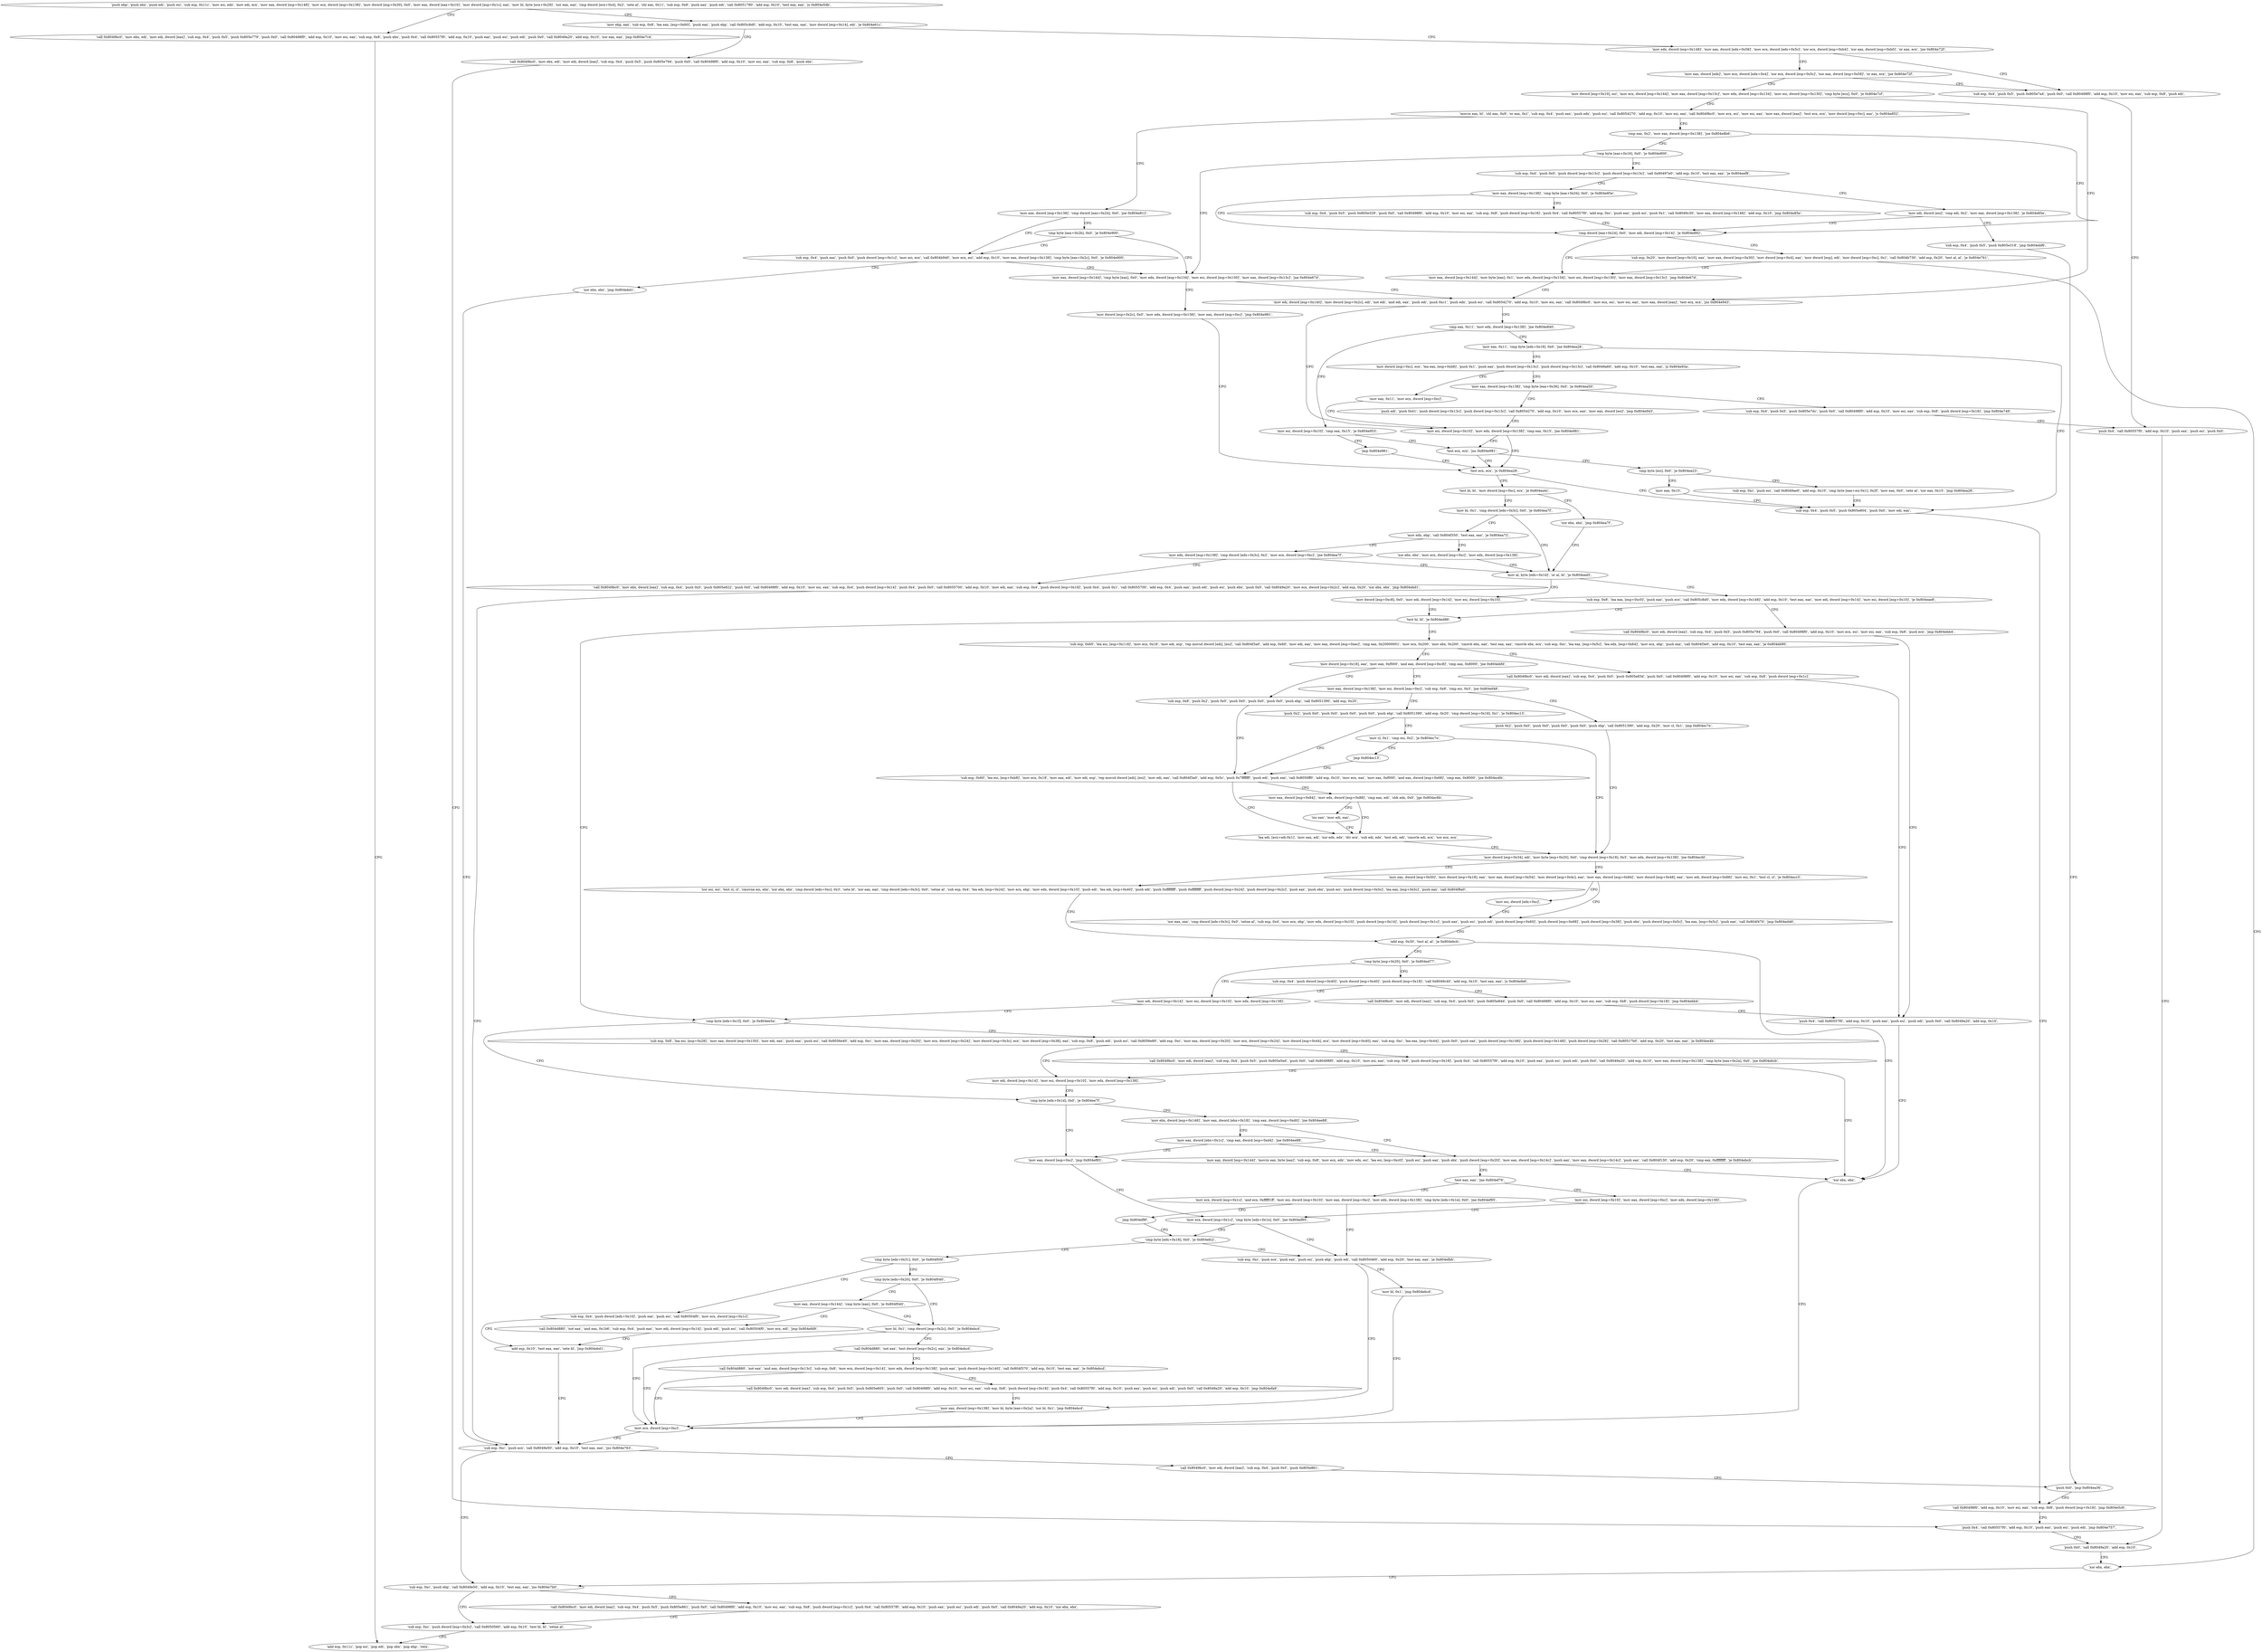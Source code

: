 digraph "func" {
"134538560" [label = "'push ebp', 'push ebx', 'push edi', 'push esi', 'sub esp, 0x11c', 'mov esi, edx', 'mov edi, ecx', 'mov eax, dword [esp+0x148]', 'mov ecx, dword [esp+0x138]', 'mov dword [esp+0x30], 0x0', 'mov eax, dword [eax+0x10]', 'mov dword [esp+0x1c], eax', 'mov bl, byte [ecx+0x29]', 'xor eax, eax', 'cmp dword [ecx+0x4], 0x2', 'sete al', 'shl eax, 0x11', 'sub esp, 0x8', 'push eax', 'push edi', 'call 0x8051780', 'add esp, 0x10', 'test eax, eax', 'js 0x804e5db', " ]
"134538715" [label = "'call 0x8049bc0', 'mov ebx, edi', 'mov edi, dword [eax]', 'sub esp, 0x4', 'push 0x5', 'push 0x805e779', 'push 0x0', 'call 0x80498f0', 'add esp, 0x10', 'mov esi, eax', 'sub esp, 0x8', 'push ebx', 'push 0x4', 'call 0x80557f0', 'add esp, 0x10', 'push eax', 'push esi', 'push edi', 'push 0x0', 'call 0x8049a20', 'add esp, 0x10', 'xor eax, eax', 'jmp 0x804e7c4', " ]
"134538635" [label = "'mov ebp, eax', 'sub esp, 0x8', 'lea eax, [esp+0x60]', 'push eax', 'push ebp', 'call 0x805c8d0', 'add esp, 0x10', 'test eax, eax', 'mov dword [esp+0x14], edi', 'je 0x804e61c', " ]
"134539204" [label = "'add esp, 0x11c', 'pop esi', 'pop edi', 'pop ebx', 'pop ebp', 'retn', " ]
"134538780" [label = "'mov edx, dword [esp+0x148]', 'mov eax, dword [edx+0x58]', 'mov ecx, dword [edx+0x5c]', 'xor ecx, dword [esp+0xb4]', 'xor eax, dword [esp+0xb0]', 'or eax, ecx', 'jne 0x804e72f', " ]
"134538662" [label = "'call 0x8049bc0', 'mov ebx, edi', 'mov edi, dword [eax]', 'sub esp, 0x4', 'push 0x5', 'push 0x805e794', 'push 0x0', 'call 0x80498f0', 'add esp, 0x10', 'mov esi, eax', 'sub esp, 0x8', 'push ebx', " ]
"134539055" [label = "'sub esp, 0x4', 'push 0x5', 'push 0x805e7a4', 'push 0x0', 'call 0x80498f0', 'add esp, 0x10', 'mov esi, eax', 'sub esp, 0x8', 'push edi', " ]
"134538815" [label = "'mov eax, dword [edx]', 'mov ecx, dword [edx+0x4]', 'xor ecx, dword [esp+0x5c]', 'xor eax, dword [esp+0x58]', 'or eax, ecx', 'jne 0x804e72f', " ]
"134538697" [label = "'push 0x4', 'call 0x80557f0', 'add esp, 0x10', 'push eax', 'push esi', 'push edi', 'jmp 0x804e757', " ]
"134539081" [label = "'push 0x4', 'call 0x80557f0', 'add esp, 0x10', 'push eax', 'push esi', 'push 0x0', " ]
"134538836" [label = "'mov dword [esp+0x10], esi', 'mov ecx, dword [esp+0x144]', 'mov eax, dword [esp+0x13c]', 'mov edx, dword [esp+0x134]', 'mov esi, dword [esp+0x130]', 'cmp byte [ecx], 0x0', 'je 0x804e7cf', " ]
"134539095" [label = "'push 0x0', 'call 0x8049a20', 'add esp, 0x10', " ]
"134539105" [label = "'xor ebx, ebx', " ]
"134539184" [label = "'sub esp, 0xc', 'push dword [esp+0x3c]', 'call 0x8050560', 'add esp, 0x10', 'test bl, bl', 'setne al', " ]
"134539123" [label = "'call 0x8049bc0', 'mov edi, dword [eax]', 'sub esp, 0x4', 'push 0x5', 'push 0x805e861', 'push 0x0', 'call 0x80498f0', 'add esp, 0x10', 'mov esi, eax', 'sub esp, 0x8', 'push dword [esp+0x1c]', 'push 0x4', 'call 0x80557f0', 'add esp, 0x10', 'push eax', 'push esi', 'push edi', 'push 0x0', 'call 0x8049a20', 'add esp, 0x10', 'xor ebx, ebx', " ]
"134539215" [label = "'movzx eax, bl', 'shl eax, 0x9', 'or eax, 0x1', 'sub esp, 0x4', 'push eax', 'push edx', 'push esi', 'call 0x8054270', 'add esp, 0x10', 'mov esi, eax', 'call 0x8049bc0', 'mov ecx, esi', 'mov esi, eax', 'mov eax, dword [eax]', 'test ecx, ecx', 'mov dword [esp+0xc], eax', 'js 0x804e852', " ]
"134538877" [label = "'mov edi, dword [esp+0x140]', 'mov dword [esp+0x2c], edi', 'not edi', 'and edi, eax', 'push edi', 'push 0xc1', 'push edx', 'push esi', 'call 0x8054270', 'add esp, 0x10', 'mov esi, eax', 'call 0x8049bc0', 'mov ecx, esi', 'mov esi, eax', 'mov eax, dword [eax]', 'test ecx, ecx', 'jns 0x804e943', " ]
"134539346" [label = "'cmp eax, 0x2', 'mov eax, dword [esp+0x138]', 'jne 0x804e8b6', " ]
"134539259" [label = "'mov eax, dword [esp+0x138]', 'cmp dword [eax+0x24], 0x0', 'jne 0x804e812', " ]
"134539587" [label = "'mov esi, dword [esp+0x10]', 'mov edx, dword [esp+0x138]', 'cmp eax, 0x15', 'jne 0x804e981', " ]
"134538929" [label = "'cmp eax, 0x11', 'mov edx, dword [esp+0x138]', 'jne 0x804e840', " ]
"134539446" [label = "'cmp byte [eax+0x16], 0x0', 'je 0x804e900', " ]
"134539358" [label = "'cmp dword [eax+0x24], 0x0', 'mov edi, dword [esp+0x14]', 'je 0x804e892', " ]
"134539282" [label = "'sub esp, 0x4', 'push eax', 'push 0x0', 'push dword [esp+0x1c]', 'mov esi, ecx', 'call 0x804b940', 'mov ecx, esi', 'add esp, 0x10', 'mov eax, dword [esp+0x138]', 'cmp byte [eax+0x2c], 0x0', 'je 0x804e900', " ]
"134539272" [label = "'cmp byte [eax+0x2b], 0x0', 'je 0x804e900', " ]
"134539649" [label = "'test ecx, ecx', 'js 0x804ea28', " ]
"134539603" [label = "'test ecx, ecx', 'jns 0x804e981', " ]
"134539328" [label = "'mov esi, dword [esp+0x10]', 'cmp eax, 0x15', 'je 0x804e953', " ]
"134538945" [label = "'mov eax, 0x11', 'cmp byte [edx+0x18], 0x0', 'jne 0x804ea28', " ]
"134539520" [label = "'mov eax, dword [esp+0x144]', 'cmp byte [eax], 0x0', 'mov edx, dword [esp+0x134]', 'mov esi, dword [esp+0x130]', 'mov eax, dword [esp+0x13c]', 'jne 0x804e67d', " ]
"134539452" [label = "'sub esp, 0x4', 'push 0x0', 'push dword [esp+0x13c]', 'push dword [esp+0x13c]', 'call 0x80497e0', 'add esp, 0x10', 'test eax, eax', 'je 0x804eef8', " ]
"134539410" [label = "'mov eax, dword [esp+0x144]', 'mov byte [eax], 0x1', 'mov edx, dword [esp+0x134]', 'mov esi, dword [esp+0x130]', 'mov eax, dword [esp+0x13c]', 'jmp 0x804e67d', " ]
"134539368" [label = "'sub esp, 0x20', 'mov dword [esp+0x10], eax', 'mov eax, dword [esp+0x30]', 'mov dword [esp+0x4], eax', 'mov dword [esp], edi', 'mov dword [esp+0xc], 0x1', 'call 0x804b730', 'add esp, 0x20', 'test al, al', 'je 0x804e761', " ]
"134539321" [label = "'xor ebx, ebx', 'jmp 0x804ebd1', " ]
"134539816" [label = "'sub esp, 0x4', 'push 0x5', 'push 0x805e804', 'push 0x0', 'mov edi, eax', " ]
"134539657" [label = "'test bl, bl', 'mov dword [esp+0xc], ecx', 'je 0x804ea4c', " ]
"134539607" [label = "'cmp byte [esi], 0x0', 'je 0x804ea23', " ]
"134539341" [label = "'jmp 0x804e981', " ]
"134538960" [label = "'mov dword [esp+0xc], ecx', 'lea eax, [esp+0xb8]', 'push 0x1', 'push eax', 'push dword [esp+0x13c]', 'push dword [esp+0x13c]', 'call 0x8049a60', 'add esp, 0x10', 'test eax, eax', 'js 0x804e93a', " ]
"134539557" [label = "'mov dword [esp+0x2c], 0x0', 'mov edx, dword [esp+0x138]', 'mov eax, dword [esp+0xc]', 'jmp 0x804e981', " ]
"134541048" [label = "'mov eax, dword [esp+0x138]', 'cmp byte [eax+0x34], 0x0', 'je 0x804e85e', " ]
"134539487" [label = "'mov edi, dword [esi]', 'cmp edi, 0x2', 'mov eax, dword [esp+0x138]', 'je 0x804e85e', " ]
"134540241" [label = "'sub esp, 0xc', 'push ecx', 'call 0x8049e50', 'add esp, 0x10', 'test eax, eax', 'jns 0x804e763', " ]
"134539830" [label = "'call 0x80498f0', 'add esp, 0x10', 'mov esi, eax', 'sub esp, 0x8', 'push dword [esp+0x18]', 'jmp 0x804e5c9', " ]
"134539852" [label = "'xor ebx, ebx', 'jmp 0x804ea7f', " ]
"134539669" [label = "'mov bl, 0x1', 'cmp dword [edx+0x3c], 0x0', 'je 0x804ea7f', " ]
"134539811" [label = "'mov eax, 0x15', " ]
"134539616" [label = "'sub esp, 0xc', 'push esi', 'call 0x8049ae0', 'add esp, 0x10', 'cmp byte [eax+esi-0x1], 0x2f', 'mov eax, 0x0', 'sete al', 'xor eax, 0x15', 'jmp 0x804ea28', " ]
"134539578" [label = "'mov eax, 0x11', 'mov ecx, dword [esp+0xc]', " ]
"134539004" [label = "'mov eax, dword [esp+0x138]', 'cmp byte [eax+0x36], 0x0', 'je 0x804ea50', " ]
"134541065" [label = "'sub esp, 0x4', 'push 0x5', 'push 0x805e329', 'push 0x0', 'call 0x80498f0', 'add esp, 0x10', 'mov esi, eax', 'sub esp, 0x8', 'push dword [esp+0x18]', 'push 0x4', 'call 0x80557f0', 'add esp, 0xc', 'push eax', 'push esi', 'push 0x1', 'call 0x8049c30', 'mov eax, dword [esp+0x148]', 'add esp, 0x10', 'jmp 0x804e85e', " ]
"134539505" [label = "'sub esp, 0x4', 'push 0x5', 'push 0x805e318', 'jmp 0x804ebf6', " ]
"134539107" [label = "'sub esp, 0xc', 'push ebp', 'call 0x8049e50', 'add esp, 0x10', 'test eax, eax', 'jns 0x804e7b0', " ]
"134540261" [label = "'call 0x8049bc0', 'mov edi, dword [eax]', 'sub esp, 0x4', 'push 0x5', 'push 0x805e861', " ]
"134539903" [label = "'mov al, byte [edx+0x1d]', 'or al, bl', 'je 0x804ead5', " ]
"134539681" [label = "'mov edx, ebp', 'call 0x804f350', 'test eax, eax', 'je 0x804ea72', " ]
"134539856" [label = "'sub esp, 0x4', 'push 0x5', 'push 0x805e7dc', 'push 0x0', 'call 0x80498f0', 'add esp, 0x10', 'mov esi, eax', 'sub esp, 0x8', 'push dword [esp+0x18]', 'jmp 0x804e749', " ]
"134539021" [label = "'push edi', 'push 0x41', 'push dword [esp+0x13c]', 'push dword [esp+0x13c]', 'call 0x8054270', 'add esp, 0x10', 'mov ecx, eax', 'mov eax, dword [esi]', 'jmp 0x804e943', " ]
"134540278" [label = "'push 0x0', 'jmp 0x804ea36', " ]
"134539989" [label = "'mov dword [esp+0xc8], 0x0', 'mov edi, dword [esp+0x14]', 'mov esi, dword [esp+0x10]', " ]
"134539910" [label = "'sub esp, 0x8', 'lea eax, [esp+0xc0]', 'push eax', 'push ecx', 'call 0x805c8d0', 'mov edx, dword [esp+0x148]', 'add esp, 0x10', 'test eax, eax', 'mov edi, dword [esp+0x14]', 'mov esi, dword [esp+0x10]', 'je 0x804eae8', " ]
"134539890" [label = "'xor ebx, ebx', 'mov ecx, dword [esp+0xc]', 'mov edx, dword [esp+0x138]', " ]
"134539696" [label = "'mov edx, dword [esp+0x138]', 'cmp dword [edx+0x3c], 0x2', 'mov ecx, dword [esp+0xc]', 'jne 0x804ea7f', " ]
"134540008" [label = "'test bl, bl', 'je 0x804ed86', " ]
"134539949" [label = "'call 0x8049bc0', 'mov edi, dword [eax]', 'sub esp, 0x4', 'push 0x5', 'push 0x805e794', 'push 0x0', 'call 0x80498f0', 'add esp, 0x10', 'mov ecx, esi', 'mov esi, eax', 'sub esp, 0x8', 'push ecx', 'jmp 0x804ebb4', " ]
"134539717" [label = "'call 0x8049bc0', 'mov ebx, dword [eax]', 'sub esp, 0x4', 'push 0x5', 'push 0x805e822', 'push 0x0', 'call 0x80498f0', 'add esp, 0x10', 'mov esi, eax', 'sub esp, 0x4', 'push dword [esp+0x14]', 'push 0x4', 'push 0x0', 'call 0x8055700', 'add esp, 0x10', 'mov edi, eax', 'sub esp, 0x4', 'push dword [esp+0x18]', 'push 0x4', 'push 0x1', 'call 0x8055700', 'add esp, 0x4', 'push eax', 'push edi', 'push esi', 'push ebx', 'push 0x0', 'call 0x8049a20', 'mov ecx, dword [esp+0x2c]', 'add esp, 0x20', 'xor ebx, ebx', 'jmp 0x804ebd1', " ]
"134540678" [label = "'cmp byte [edx+0x1f], 0x0', 'je 0x804ee5a', " ]
"134540890" [label = "'cmp byte [edx+0x1d], 0x0', 'je 0x804ee7f', " ]
"134540688" [label = "'sub esp, 0x8', 'lea esi, [esp+0x28]', 'mov eax, dword [esp+0x150]', 'mov edi, eax', 'push eax', 'push esi', 'call 0x8056e40', 'add esp, 0xc', 'mov eax, dword [esp+0x20]', 'mov ecx, dword [esp+0x24]', 'mov dword [esp+0x3c], ecx', 'mov dword [esp+0x38], eax', 'sub esp, 0x8', 'push edi', 'push esi', 'call 0x8056e80', 'add esp, 0xc', 'mov eax, dword [esp+0x20]', 'mov ecx, dword [esp+0x24]', 'mov dword [esp+0x44], ecx', 'mov dword [esp+0x40], eax', 'sub esp, 0xc', 'lea eax, [esp+0x44]', 'push 0x0', 'push eax', 'push dword [esp+0x148]', 'push dword [esp+0x148]', 'push dword [esp+0x28]', 'call 0x80517b0', 'add esp, 0x20', 'test eax, eax', 'je 0x804ee4b', " ]
"134540016" [label = "'sub esp, 0x60', 'lea esi, [esp+0x118]', 'mov ecx, 0x18', 'mov edi, esp', 'rep movsd dword [edi], [esi]', 'call 0x804f3a0', 'add esp, 0x60', 'mov edi, eax', 'mov eax, dword [esp+0xec]', 'cmp eax, 0x20000001', 'mov ecx, 0x200', 'mov ebx, 0x200', 'cmovb ebx, eax', 'test eax, eax', 'cmovle ebx, ecx', 'sub esp, 0xc', 'lea eax, [esp+0x5c]', 'lea edx, [esp+0x64]', 'mov ecx, ebp', 'push eax', 'call 0x804f3e0', 'add esp, 0x10', 'test eax, eax', 'je 0x804eb90', " ]
"134540176" [label = "'call 0x8049bc0', 'mov edi, dword [eax]', 'sub esp, 0x4', 'push 0x5', 'push 0x805e83d', 'push 0x0', 'call 0x80498f0', 'add esp, 0x10', 'mov esi, eax', 'sub esp, 0x8', 'push dword [esp+0x1c]', " ]
"134540101" [label = "'mov dword [esp+0x18], eax', 'mov eax, 0xf000', 'and eax, dword [esp+0xc8]', 'cmp eax, 0x8000', 'jne 0x804ebfd', " ]
"134540212" [label = "'push 0x4', 'call 0x80557f0', 'add esp, 0x10', 'push eax', 'push esi', 'push edi', 'push 0x0', 'call 0x8049a20', 'add esp, 0x10', " ]
"134540927" [label = "'mov eax, dword [esp+0xc]', 'jmp 0x804ef85', " ]
"134540896" [label = "'mov ebx, dword [esp+0x148]', 'mov eax, dword [ebx+0x18]', 'cmp eax, dword [esp+0xd0]', 'jne 0x804ee88', " ]
"134540875" [label = "'mov edi, dword [esp+0x14]', 'mov esi, dword [esp+0x10]', 'mov edx, dword [esp+0x138]', " ]
"134540799" [label = "'call 0x8049bc0', 'mov edi, dword [eax]', 'sub esp, 0x4', 'push 0x5', 'push 0x805e5ed', 'push 0x0', 'call 0x80498f0', 'add esp, 0x10', 'mov esi, eax', 'sub esp, 0x8', 'push dword [esp+0x18]', 'push 0x4', 'call 0x80557f0', 'add esp, 0x10', 'push eax', 'push esi', 'push edi', 'push 0x0', 'call 0x8049a20', 'add esp, 0x10', 'mov eax, dword [esp+0x138]', 'cmp byte [eax+0x2a], 0x0', 'jne 0x804ebcb', " ]
"134540285" [label = "'sub esp, 0x8', 'push 0x2', 'push 0x0', 'push 0x0', 'push 0x0', 'push 0x0', 'push ebp', 'call 0x8051390', 'add esp, 0x20', " ]
"134540128" [label = "'mov eax, dword [esp+0x138]', 'mov esi, dword [eax+0xc]', 'sub esp, 0x8', 'cmp esi, 0x3', 'jne 0x804ef48', " ]
"134540235" [label = "'xor ebx, ebx', " ]
"134541189" [label = "'mov ecx, dword [esp+0x1c]', 'cmp byte [edx+0x1e], 0x0', 'jne 0x804ef95', " ]
"134540936" [label = "'mov eax, dword [esp+0x144]', 'movzx eax, byte [eax]', 'sub esp, 0x8', 'mov ecx, edx', 'mov edx, esi', 'lea esi, [esp+0xc0]', 'push esi', 'push eax', 'push ebx', 'push dword [esp+0x20]', 'mov eax, dword [esp+0x14c]', 'push eax', 'mov eax, dword [esp+0x14c]', 'push eax', 'call 0x804f130', 'add esp, 0x20', 'cmp eax, 0xffffffff', 'je 0x804ebcb', " ]
"134540915" [label = "'mov eax, dword [ebx+0x1c]', 'cmp eax, dword [esp+0xd4]', 'jne 0x804ee88', " ]
"134540307" [label = "'sub esp, 0x60', 'lea esi, [esp+0xb8]', 'mov ecx, 0x18', 'mov eax, edi', 'mov edi, esp', 'rep movsd dword [edi], [esi]', 'mov edi, eax', 'call 0x804f3a0', 'add esp, 0x5c', 'push 0x7fffffff', 'push edi', 'push eax', 'call 0x8050ff0', 'add esp, 0x10', 'mov ecx, eax', 'mov eax, 0xf000', 'and eax, dword [esp+0x68]', 'cmp eax, 0x8000', 'jne 0x804ec6b', " ]
"134541128" [label = "'push 0x2', 'push 0x0', 'push 0x0', 'push 0x0', 'push 0x0', 'push ebp', 'call 0x8051390', 'add esp, 0x20', 'cmp dword [esp+0x18], 0x1', 'je 0x804ec13', " ]
"134540150" [label = "'push 0x2', 'push 0x0', 'push 0x0', 'push 0x0', 'push 0x0', 'push ebp', 'call 0x8051390', 'add esp, 0x20', 'mov cl, 0x1', 'jmp 0x804ec7e', " ]
"134541205" [label = "'sub esp, 0xc', 'push ecx', 'push eax', 'push esi', 'push ebp', 'push edi', 'call 0x8050460', 'add esp, 0x20', 'test eax, eax', 'je 0x804efbb', " ]
"134541199" [label = "'cmp byte [edx+0x18], 0x0', 'je 0x804efc2', " ]
"134541000" [label = "'test eax, eax', 'jne 0x804ef76', " ]
"134540237" [label = "'mov ecx, dword [esp+0xc]', " ]
"134540395" [label = "'lea edi, [ecx+edi-0x1]', 'mov eax, edi', 'xor edx, edx', 'div ecx', 'sub edi, edx', 'test edi, edi', 'cmovle edi, ecx', 'xor ecx, ecx', " ]
"134540414" [label = "'mov dword [esp+0x34], edi', 'mov byte [esp+0x20], 0x0', 'cmp dword [esp+0x18], 0x3', 'mov edx, dword [esp+0x138]', 'jne 0x804ecfd', " ]
"134540371" [label = "'mov eax, dword [esp+0x84]', 'mov edx, dword [esp+0x88]', 'cmp eax, edi', 'sbb edx, 0x0', 'jge 0x804ec6b', " ]
"134540392" [label = "'inc eax', 'mov edi, eax', " ]
"134541158" [label = "'mov cl, 0x1', 'cmp esi, 0x2', 'je 0x804ec7e', " ]
"134541243" [label = "'mov bl, 0x1', 'jmp 0x804ebcd', " ]
"134541225" [label = "'mov eax, dword [esp+0x138]', 'mov bl, byte [eax+0x2a]', 'xor bl, 0x1', 'jmp 0x804ebcd', " ]
"134541250" [label = "'cmp byte [edx+0x31], 0x0', 'je 0x804f00f', " ]
"134541174" [label = "'mov esi, dword [esp+0x10]', 'mov eax, dword [esp+0xc]', 'mov edx, dword [esp+0x138]', " ]
"134541008" [label = "'mov ecx, dword [esp+0x1c]', 'and ecx, 0xfffff1ff', 'mov esi, dword [esp+0x10]', 'mov eax, dword [esp+0xc]', 'mov edx, dword [esp+0x138]', 'cmp byte [edx+0x1e], 0x0', 'jne 0x804ef95', " ]
"134540541" [label = "'xor esi, esi', 'test cl, cl', 'cmovne esi, ebx', 'xor ebx, ebx', 'cmp dword [edx+0xc], 0x3', 'sete bl', 'xor eax, eax', 'cmp dword [edx+0x3c], 0x0', 'setne al', 'sub esp, 0x4', 'lea edi, [esp+0x24]', 'mov ecx, ebp', 'mov edx, dword [esp+0x10]', 'push edi', 'lea edi, [esp+0x40]', 'push edi', 'push 0xffffffff', 'push 0xffffffff', 'push dword [esp+0x24]', 'push dword [esp+0x2c]', 'push eax', 'push ebx', 'push esi', 'push dword [esp+0x5c]', 'lea eax, [esp+0x5c]', 'push eax', 'call 0x804f8a0', " ]
"134540614" [label = "'add esp, 0x30', 'test al, al', 'je 0x804ebcb', " ]
"134540437" [label = "'mov eax, dword [esp+0x50]', 'mov dword [esp+0x18], eax', 'mov eax, dword [esp+0x54]', 'mov dword [esp+0x4c], eax', 'mov eax, dword [esp+0x84]', 'mov dword [esp+0x48], eax', 'mov edi, dword [esp+0x88]', 'mov esi, 0x1', 'test cl, cl', 'je 0x804ecc3', " ]
"134540483" [label = "'xor eax, eax', 'cmp dword [edx+0x3c], 0x0', 'setne al', 'sub esp, 0x4', 'mov ecx, ebp', 'mov edx, dword [esp+0x10]', 'push dword [esp+0x14]', 'push dword [esp+0x1c]', 'push eax', 'push esi', 'push edi', 'push dword [esp+0x60]', 'push dword [esp+0x68]', 'push dword [esp+0x38]', 'push ebx', 'push dword [esp+0x5c]', 'lea eax, [esp+0x5c]', 'push eax', 'call 0x804f470', 'jmp 0x804ed46', " ]
"134540480" [label = "'mov esi, dword [edx+0xc]', " ]
"134541169" [label = "'jmp 0x804ec13', " ]
"134541327" [label = "'cmp byte [edx+0x20], 0x0', 'je 0x804f040', " ]
"134541256" [label = "'sub esp, 0x4', 'push dword [edx+0x10]', 'push eax', 'push esi', 'call 0x80504f0', 'mov ecx, dword [esp+0x1c]', " ]
"134541043" [label = "'jmp 0x804ef8f', " ]
"134540625" [label = "'cmp byte [esp+0x20], 0x0', 'je 0x804ed77', " ]
"134540663" [label = "'mov edi, dword [esp+0x14]', 'mov esi, dword [esp+0x10]', 'mov edx, dword [esp+0x138]', " ]
"134540632" [label = "'sub esp, 0x4', 'push dword [esp+0x40]', 'push dword [esp+0x40]', 'push dword [esp+0x18]', 'call 0x8049c40', 'add esp, 0x10', 'test eax, eax', 'js 0x804efe6', " ]
"134541376" [label = "'mov bl, 0x1', 'cmp dword [esp+0x2c], 0x0', 'je 0x804ebcd', " ]
"134541333" [label = "'mov eax, dword [esp+0x144]', 'cmp byte [eax], 0x0', 'je 0x804f040', " ]
"134541273" [label = "'add esp, 0x10', 'test eax, eax', 'sete bl', 'jmp 0x804ebd1', " ]
"134541286" [label = "'call 0x8049bc0', 'mov edi, dword [eax]', 'sub esp, 0x4', 'push 0x5', 'push 0x805e84d', 'push 0x0', 'call 0x80498f0', 'add esp, 0x10', 'mov esi, eax', 'sub esp, 0x8', 'push dword [esp+0x18]', 'jmp 0x804ebb4', " ]
"134541389" [label = "'call 0x804d880', 'not eax', 'test dword [esp+0x2c], eax', 'je 0x804ebcd', " ]
"134541345" [label = "'call 0x804d880', 'not eax', 'and eax, 0x1b6', 'sub esp, 0x4', 'push eax', 'mov edi, dword [esp+0x14]', 'push edi', 'push esi', 'call 0x80504f0', 'mov ecx, edi', 'jmp 0x804efd9', " ]
"134541406" [label = "'call 0x804d880', 'not eax', 'and eax, dword [esp+0x13c]', 'sub esp, 0x8', 'mov ecx, dword [esp+0x14]', 'mov edx, dword [esp+0x138]', 'push eax', 'push dword [esp+0x140]', 'call 0x804f370', 'add esp, 0x10', 'test eax, eax', 'je 0x804ebcd', " ]
"134541458" [label = "'call 0x8049bc0', 'mov edi, dword [eax]', 'sub esp, 0x4', 'push 0x5', 'push 0x805e605', 'push 0x0', 'call 0x80498f0', 'add esp, 0x10', 'mov esi, eax', 'sub esp, 0x8', 'push dword [esp+0x18]', 'push 0x4', 'call 0x80557f0', 'add esp, 0x10', 'push eax', 'push esi', 'push edi', 'push 0x0', 'call 0x8049a20', 'add esp, 0x10', 'jmp 0x804efa9', " ]
"134538560" -> "134538715" [ label = "CFG" ]
"134538560" -> "134538635" [ label = "CFG" ]
"134538715" -> "134539204" [ label = "CFG" ]
"134538635" -> "134538780" [ label = "CFG" ]
"134538635" -> "134538662" [ label = "CFG" ]
"134538780" -> "134539055" [ label = "CFG" ]
"134538780" -> "134538815" [ label = "CFG" ]
"134538662" -> "134538697" [ label = "CFG" ]
"134539055" -> "134539081" [ label = "CFG" ]
"134538815" -> "134539055" [ label = "CFG" ]
"134538815" -> "134538836" [ label = "CFG" ]
"134538697" -> "134539095" [ label = "CFG" ]
"134539081" -> "134539095" [ label = "CFG" ]
"134538836" -> "134539215" [ label = "CFG" ]
"134538836" -> "134538877" [ label = "CFG" ]
"134539095" -> "134539105" [ label = "CFG" ]
"134539105" -> "134539107" [ label = "CFG" ]
"134539184" -> "134539204" [ label = "CFG" ]
"134539123" -> "134539184" [ label = "CFG" ]
"134539215" -> "134539346" [ label = "CFG" ]
"134539215" -> "134539259" [ label = "CFG" ]
"134538877" -> "134539587" [ label = "CFG" ]
"134538877" -> "134538929" [ label = "CFG" ]
"134539346" -> "134539446" [ label = "CFG" ]
"134539346" -> "134539358" [ label = "CFG" ]
"134539259" -> "134539282" [ label = "CFG" ]
"134539259" -> "134539272" [ label = "CFG" ]
"134539587" -> "134539649" [ label = "CFG" ]
"134539587" -> "134539603" [ label = "CFG" ]
"134538929" -> "134539328" [ label = "CFG" ]
"134538929" -> "134538945" [ label = "CFG" ]
"134539446" -> "134539520" [ label = "CFG" ]
"134539446" -> "134539452" [ label = "CFG" ]
"134539358" -> "134539410" [ label = "CFG" ]
"134539358" -> "134539368" [ label = "CFG" ]
"134539282" -> "134539520" [ label = "CFG" ]
"134539282" -> "134539321" [ label = "CFG" ]
"134539272" -> "134539520" [ label = "CFG" ]
"134539272" -> "134539282" [ label = "CFG" ]
"134539649" -> "134539816" [ label = "CFG" ]
"134539649" -> "134539657" [ label = "CFG" ]
"134539603" -> "134539649" [ label = "CFG" ]
"134539603" -> "134539607" [ label = "CFG" ]
"134539328" -> "134539603" [ label = "CFG" ]
"134539328" -> "134539341" [ label = "CFG" ]
"134538945" -> "134539816" [ label = "CFG" ]
"134538945" -> "134538960" [ label = "CFG" ]
"134539520" -> "134538877" [ label = "CFG" ]
"134539520" -> "134539557" [ label = "CFG" ]
"134539452" -> "134541048" [ label = "CFG" ]
"134539452" -> "134539487" [ label = "CFG" ]
"134539410" -> "134538877" [ label = "CFG" ]
"134539368" -> "134539105" [ label = "CFG" ]
"134539368" -> "134539410" [ label = "CFG" ]
"134539321" -> "134540241" [ label = "CFG" ]
"134539816" -> "134539830" [ label = "CFG" ]
"134539657" -> "134539852" [ label = "CFG" ]
"134539657" -> "134539669" [ label = "CFG" ]
"134539607" -> "134539811" [ label = "CFG" ]
"134539607" -> "134539616" [ label = "CFG" ]
"134539341" -> "134539649" [ label = "CFG" ]
"134538960" -> "134539578" [ label = "CFG" ]
"134538960" -> "134539004" [ label = "CFG" ]
"134539557" -> "134539649" [ label = "CFG" ]
"134541048" -> "134539358" [ label = "CFG" ]
"134541048" -> "134541065" [ label = "CFG" ]
"134539487" -> "134539358" [ label = "CFG" ]
"134539487" -> "134539505" [ label = "CFG" ]
"134540241" -> "134539107" [ label = "CFG" ]
"134540241" -> "134540261" [ label = "CFG" ]
"134539830" -> "134538697" [ label = "CFG" ]
"134539852" -> "134539903" [ label = "CFG" ]
"134539669" -> "134539903" [ label = "CFG" ]
"134539669" -> "134539681" [ label = "CFG" ]
"134539811" -> "134539816" [ label = "CFG" ]
"134539616" -> "134539816" [ label = "CFG" ]
"134539578" -> "134539587" [ label = "CFG" ]
"134539004" -> "134539856" [ label = "CFG" ]
"134539004" -> "134539021" [ label = "CFG" ]
"134541065" -> "134539358" [ label = "CFG" ]
"134539505" -> "134540278" [ label = "CFG" ]
"134539107" -> "134539184" [ label = "CFG" ]
"134539107" -> "134539123" [ label = "CFG" ]
"134540261" -> "134540278" [ label = "CFG" ]
"134539903" -> "134539989" [ label = "CFG" ]
"134539903" -> "134539910" [ label = "CFG" ]
"134539681" -> "134539890" [ label = "CFG" ]
"134539681" -> "134539696" [ label = "CFG" ]
"134539856" -> "134539081" [ label = "CFG" ]
"134539021" -> "134539587" [ label = "CFG" ]
"134540278" -> "134539830" [ label = "CFG" ]
"134539989" -> "134540008" [ label = "CFG" ]
"134539910" -> "134540008" [ label = "CFG" ]
"134539910" -> "134539949" [ label = "CFG" ]
"134539890" -> "134539903" [ label = "CFG" ]
"134539696" -> "134539903" [ label = "CFG" ]
"134539696" -> "134539717" [ label = "CFG" ]
"134540008" -> "134540678" [ label = "CFG" ]
"134540008" -> "134540016" [ label = "CFG" ]
"134539949" -> "134540212" [ label = "CFG" ]
"134539717" -> "134540241" [ label = "CFG" ]
"134540678" -> "134540890" [ label = "CFG" ]
"134540678" -> "134540688" [ label = "CFG" ]
"134540890" -> "134540927" [ label = "CFG" ]
"134540890" -> "134540896" [ label = "CFG" ]
"134540688" -> "134540875" [ label = "CFG" ]
"134540688" -> "134540799" [ label = "CFG" ]
"134540016" -> "134540176" [ label = "CFG" ]
"134540016" -> "134540101" [ label = "CFG" ]
"134540176" -> "134540212" [ label = "CFG" ]
"134540101" -> "134540285" [ label = "CFG" ]
"134540101" -> "134540128" [ label = "CFG" ]
"134540212" -> "134540235" [ label = "CFG" ]
"134540927" -> "134541189" [ label = "CFG" ]
"134540896" -> "134540936" [ label = "CFG" ]
"134540896" -> "134540915" [ label = "CFG" ]
"134540875" -> "134540890" [ label = "CFG" ]
"134540799" -> "134540235" [ label = "CFG" ]
"134540799" -> "134540875" [ label = "CFG" ]
"134540285" -> "134540307" [ label = "CFG" ]
"134540128" -> "134541128" [ label = "CFG" ]
"134540128" -> "134540150" [ label = "CFG" ]
"134540235" -> "134540237" [ label = "CFG" ]
"134541189" -> "134541205" [ label = "CFG" ]
"134541189" -> "134541199" [ label = "CFG" ]
"134540936" -> "134540235" [ label = "CFG" ]
"134540936" -> "134541000" [ label = "CFG" ]
"134540915" -> "134540936" [ label = "CFG" ]
"134540915" -> "134540927" [ label = "CFG" ]
"134540307" -> "134540395" [ label = "CFG" ]
"134540307" -> "134540371" [ label = "CFG" ]
"134541128" -> "134540307" [ label = "CFG" ]
"134541128" -> "134541158" [ label = "CFG" ]
"134540150" -> "134540414" [ label = "CFG" ]
"134541205" -> "134541243" [ label = "CFG" ]
"134541205" -> "134541225" [ label = "CFG" ]
"134541199" -> "134541250" [ label = "CFG" ]
"134541199" -> "134541205" [ label = "CFG" ]
"134541000" -> "134541174" [ label = "CFG" ]
"134541000" -> "134541008" [ label = "CFG" ]
"134540237" -> "134540241" [ label = "CFG" ]
"134540395" -> "134540414" [ label = "CFG" ]
"134540414" -> "134540541" [ label = "CFG" ]
"134540414" -> "134540437" [ label = "CFG" ]
"134540371" -> "134540395" [ label = "CFG" ]
"134540371" -> "134540392" [ label = "CFG" ]
"134540392" -> "134540395" [ label = "CFG" ]
"134541158" -> "134540414" [ label = "CFG" ]
"134541158" -> "134541169" [ label = "CFG" ]
"134541243" -> "134540237" [ label = "CFG" ]
"134541225" -> "134540237" [ label = "CFG" ]
"134541250" -> "134541327" [ label = "CFG" ]
"134541250" -> "134541256" [ label = "CFG" ]
"134541174" -> "134541189" [ label = "CFG" ]
"134541008" -> "134541205" [ label = "CFG" ]
"134541008" -> "134541043" [ label = "CFG" ]
"134540541" -> "134540614" [ label = "CFG" ]
"134540614" -> "134540235" [ label = "CFG" ]
"134540614" -> "134540625" [ label = "CFG" ]
"134540437" -> "134540483" [ label = "CFG" ]
"134540437" -> "134540480" [ label = "CFG" ]
"134540483" -> "134540614" [ label = "CFG" ]
"134540480" -> "134540483" [ label = "CFG" ]
"134541169" -> "134540307" [ label = "CFG" ]
"134541327" -> "134541376" [ label = "CFG" ]
"134541327" -> "134541333" [ label = "CFG" ]
"134541256" -> "134541273" [ label = "CFG" ]
"134541043" -> "134541199" [ label = "CFG" ]
"134540625" -> "134540663" [ label = "CFG" ]
"134540625" -> "134540632" [ label = "CFG" ]
"134540663" -> "134540678" [ label = "CFG" ]
"134540632" -> "134541286" [ label = "CFG" ]
"134540632" -> "134540663" [ label = "CFG" ]
"134541376" -> "134540237" [ label = "CFG" ]
"134541376" -> "134541389" [ label = "CFG" ]
"134541333" -> "134541376" [ label = "CFG" ]
"134541333" -> "134541345" [ label = "CFG" ]
"134541273" -> "134540241" [ label = "CFG" ]
"134541286" -> "134540212" [ label = "CFG" ]
"134541389" -> "134540237" [ label = "CFG" ]
"134541389" -> "134541406" [ label = "CFG" ]
"134541345" -> "134541273" [ label = "CFG" ]
"134541406" -> "134540237" [ label = "CFG" ]
"134541406" -> "134541458" [ label = "CFG" ]
"134541458" -> "134541225" [ label = "CFG" ]
}
